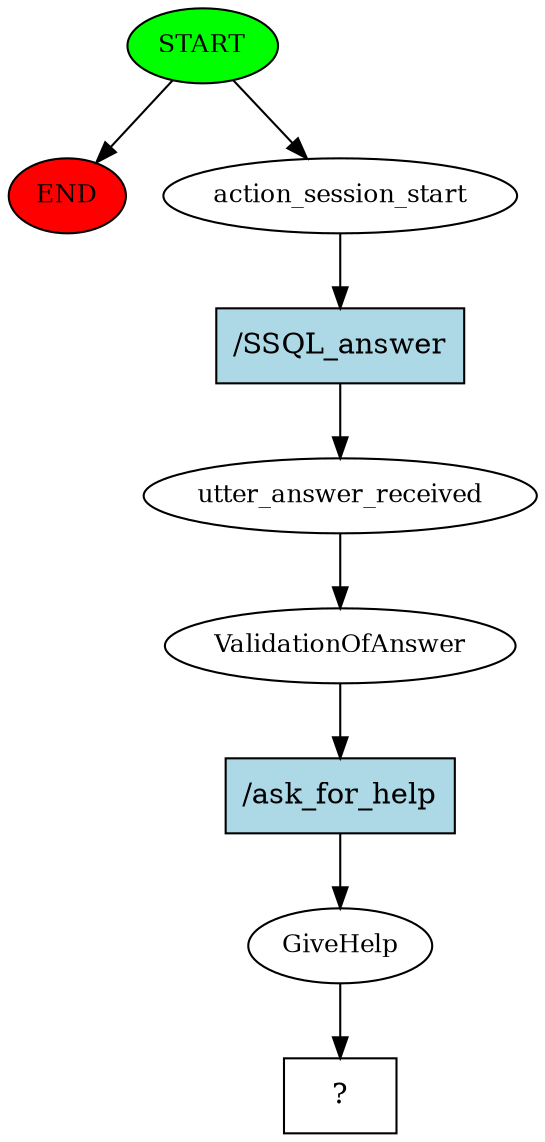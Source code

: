 digraph  {
0 [class="start active", fillcolor=green, fontsize=12, label=START, style=filled];
"-1" [class=end, fillcolor=red, fontsize=12, label=END, style=filled];
1 [class=active, fontsize=12, label=action_session_start];
2 [class=active, fontsize=12, label=utter_answer_received];
3 [class=active, fontsize=12, label=ValidationOfAnswer];
4 [class=active, fontsize=12, label=GiveHelp];
5 [class="intent dashed active", label="  ?  ", shape=rect];
6 [class="intent active", fillcolor=lightblue, label="/SSQL_answer", shape=rect, style=filled];
7 [class="intent active", fillcolor=lightblue, label="/ask_for_help", shape=rect, style=filled];
0 -> "-1"  [class="", key=NONE, label=""];
0 -> 1  [class=active, key=NONE, label=""];
1 -> 6  [class=active, key=0];
2 -> 3  [class=active, key=NONE, label=""];
3 -> 7  [class=active, key=0];
4 -> 5  [class=active, key=NONE, label=""];
6 -> 2  [class=active, key=0];
7 -> 4  [class=active, key=0];
}
